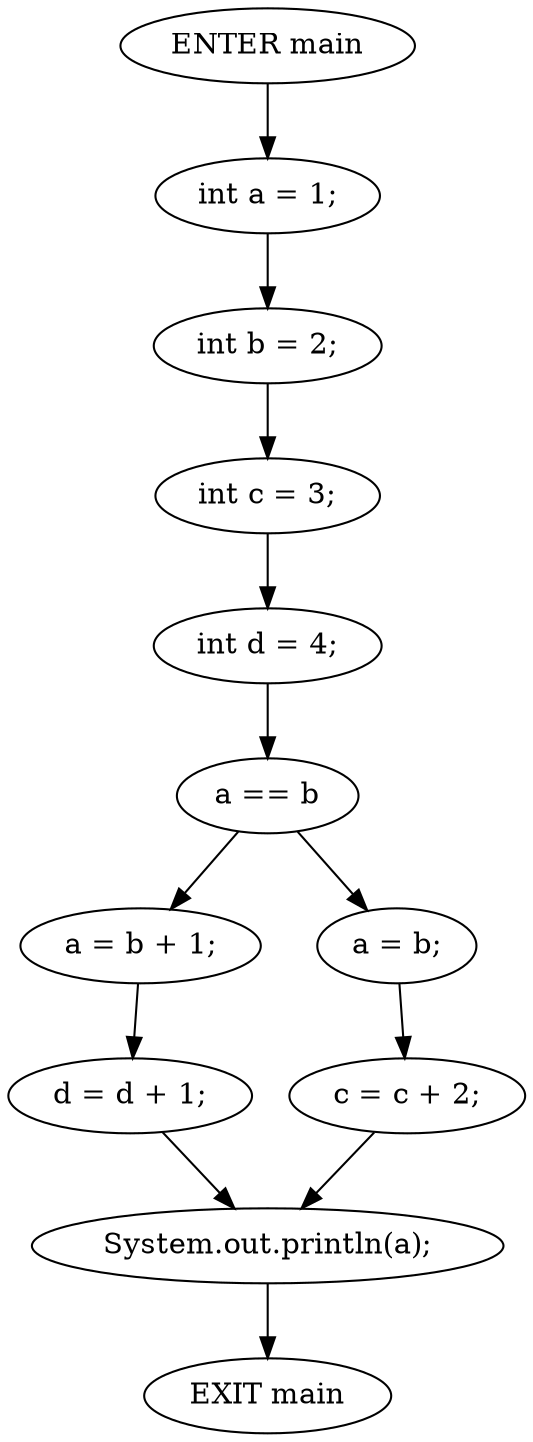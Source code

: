 strict digraph G {
  0 [ label="ENTER main" ];
  1 [ label="EXIT main" ];
  2 [ label="int a = 1;" ];
  3 [ label="int b = 2;" ];
  4 [ label="int c = 3;" ];
  5 [ label="int d = 4;" ];
  6 [ label="a == b" ];
  7 [ label="a = b + 1;" ];
  8 [ label="d = d + 1;" ];
  9 [ label="a = b;" ];
  10 [ label="c = c + 2;" ];
  11 [ label="System.out.println(a);" ];
  0 -> 2 [ ];
  2 -> 3 [ ];
  3 -> 4 [ ];
  4 -> 5 [ ];
  5 -> 6 [ ];
  6 -> 7 [ ];
  7 -> 8 [ ];
  6 -> 9 [ ];
  9 -> 10 [ ];
  10 -> 11 [ ];
  8 -> 11 [ ];
  11 -> 1 [ ];
}
